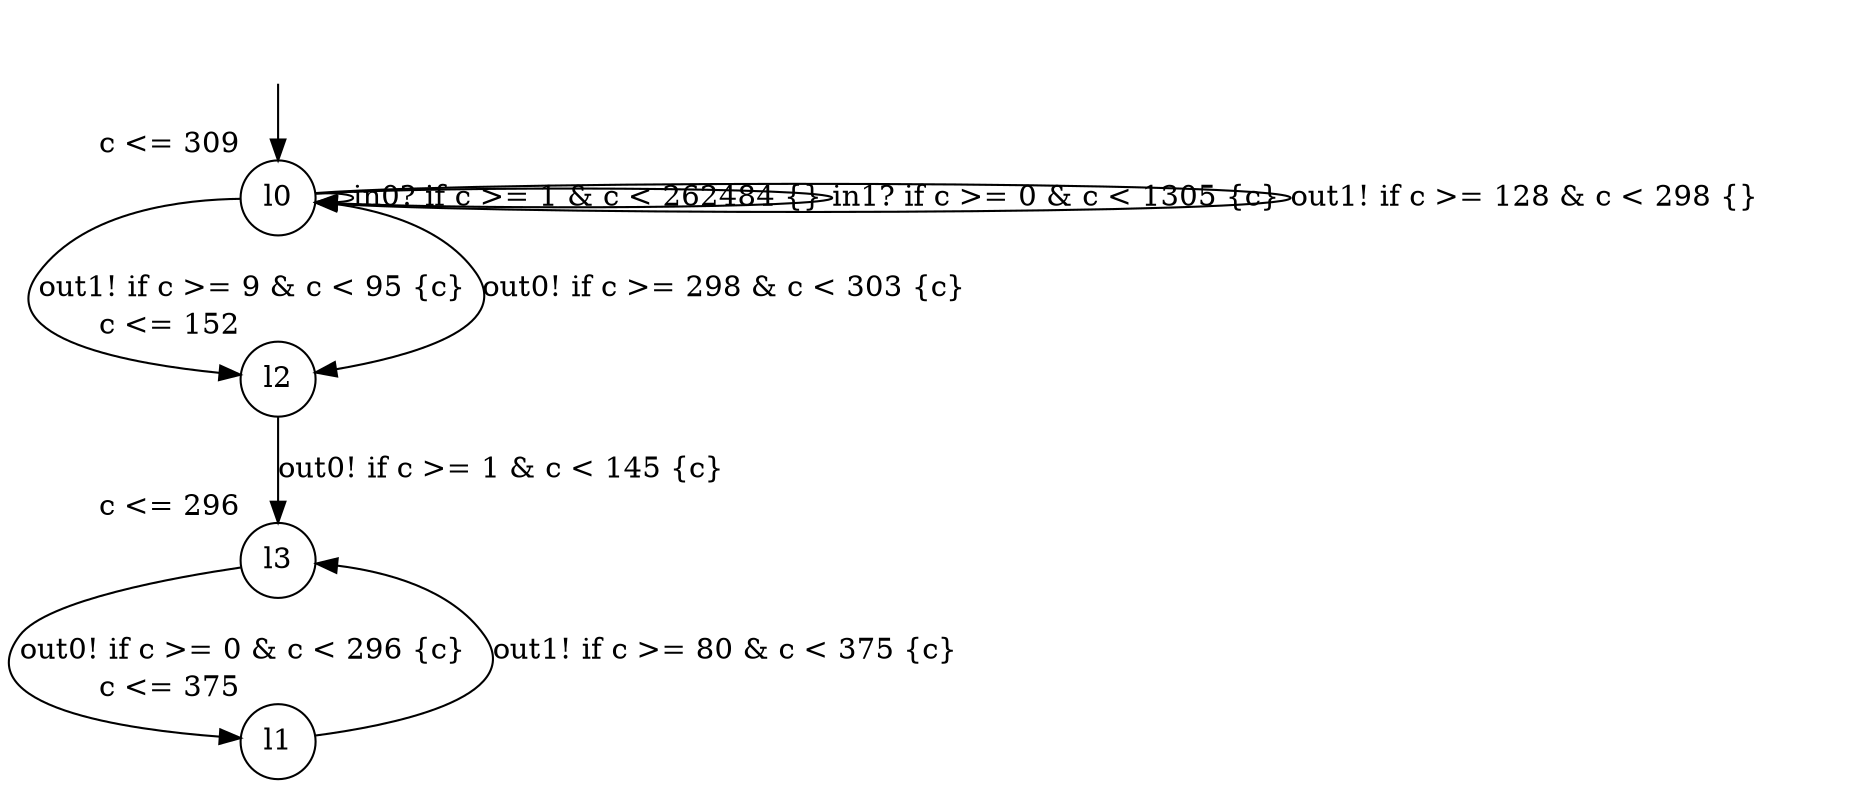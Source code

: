 digraph g {
__start0 [label="" shape="none"];
l0 [shape="circle" margin=0 label="l0", xlabel="c <= 309"];
l1 [shape="circle" margin=0 label="l1", xlabel="c <= 375"];
l2 [shape="circle" margin=0 label="l2", xlabel="c <= 152"];
l3 [shape="circle" margin=0 label="l3", xlabel="c <= 296"];
l0 -> l0 [label="in0? if c >= 1 & c < 262484 {} "];
l0 -> l0 [label="in1? if c >= 0 & c < 1305 {c} "];
l0 -> l2 [label="out1! if c >= 9 & c < 95 {c} "];
l0 -> l2 [label="out0! if c >= 298 & c < 303 {c} "];
l0 -> l0 [label="out1! if c >= 128 & c < 298 {} "];
l1 -> l3 [label="out1! if c >= 80 & c < 375 {c} "];
l2 -> l3 [label="out0! if c >= 1 & c < 145 {c} "];
l3 -> l1 [label="out0! if c >= 0 & c < 296 {c} "];
__start0 -> l0;
}
